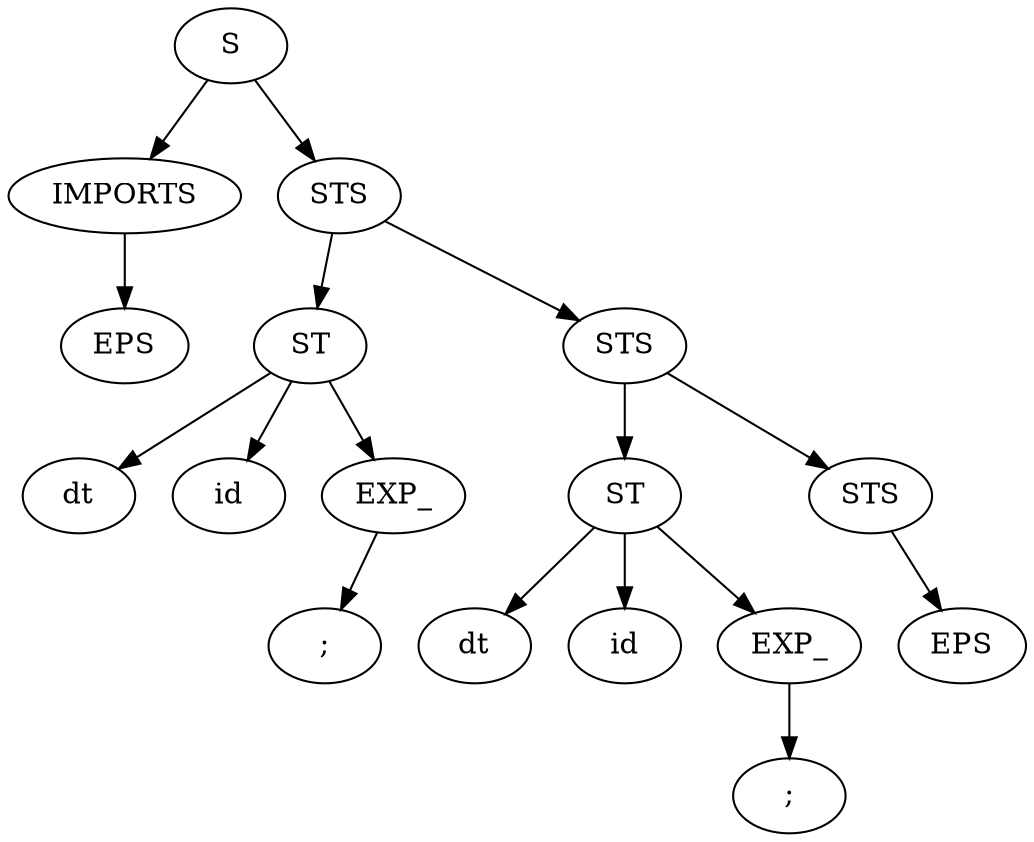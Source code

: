 digraph G {
"0xad0850";
"0xad0850"[label="S"];
"0xad0850" -> "0xa68720";
"0xa68720"[label="IMPORTS"];
"0xad0850" -> "0xacdd00";
"0xacdd00"[label="STS"];
"0xa68720";
"0xa68720"[label="IMPORTS"];
"0xa68720" -> "0xac0830";
"0xac0830"[label="EPS"];
"0xacdd00";
"0xacdd00"[label="STS"];
"0xacdd00" -> "0xa5f470";
"0xa5f470"[label="ST"];
"0xacdd00" -> "0xacb1f0";
"0xacb1f0"[label="STS"];
"0xa5f470";
"0xa5f470"[label="ST"];
"0xa5f470" -> "0xac5b70";
"0xac5b70"[label="dt"];
"0xa5f470" -> "0xac1270";
"0xac1270"[label="id"];
"0xa5f470" -> "0xa5f4d0";
"0xa5f4d0"[label="EXP_"];
"0xa5f4d0";
"0xa5f4d0"[label="EXP_"];
"0xa5f4d0" -> "0xcbc860";
"0xcbc860"[label=";"];
"0xacb1f0";
"0xacb1f0"[label="STS"];
"0xacb1f0" -> "0xac7160";
"0xac7160"[label="ST"];
"0xacb1f0" -> "0xacb170";
"0xacb170"[label="STS"];
"0xac7160";
"0xac7160"[label="ST"];
"0xac7160" -> "0xacb130";
"0xacb130"[label="dt"];
"0xac7160" -> "0xac9b10";
"0xac9b10"[label="id"];
"0xac7160" -> "0xac5bb0";
"0xac5bb0"[label="EXP_"];
"0xac5bb0";
"0xac5bb0"[label="EXP_"];
"0xac5bb0" -> "0xac7120";
"0xac7120"[label=";"];
"0xacb170";
"0xacb170"[label="STS"];
"0xacb170" -> "0xacb1b0";
"0xacb1b0"[label="EPS"];
}
